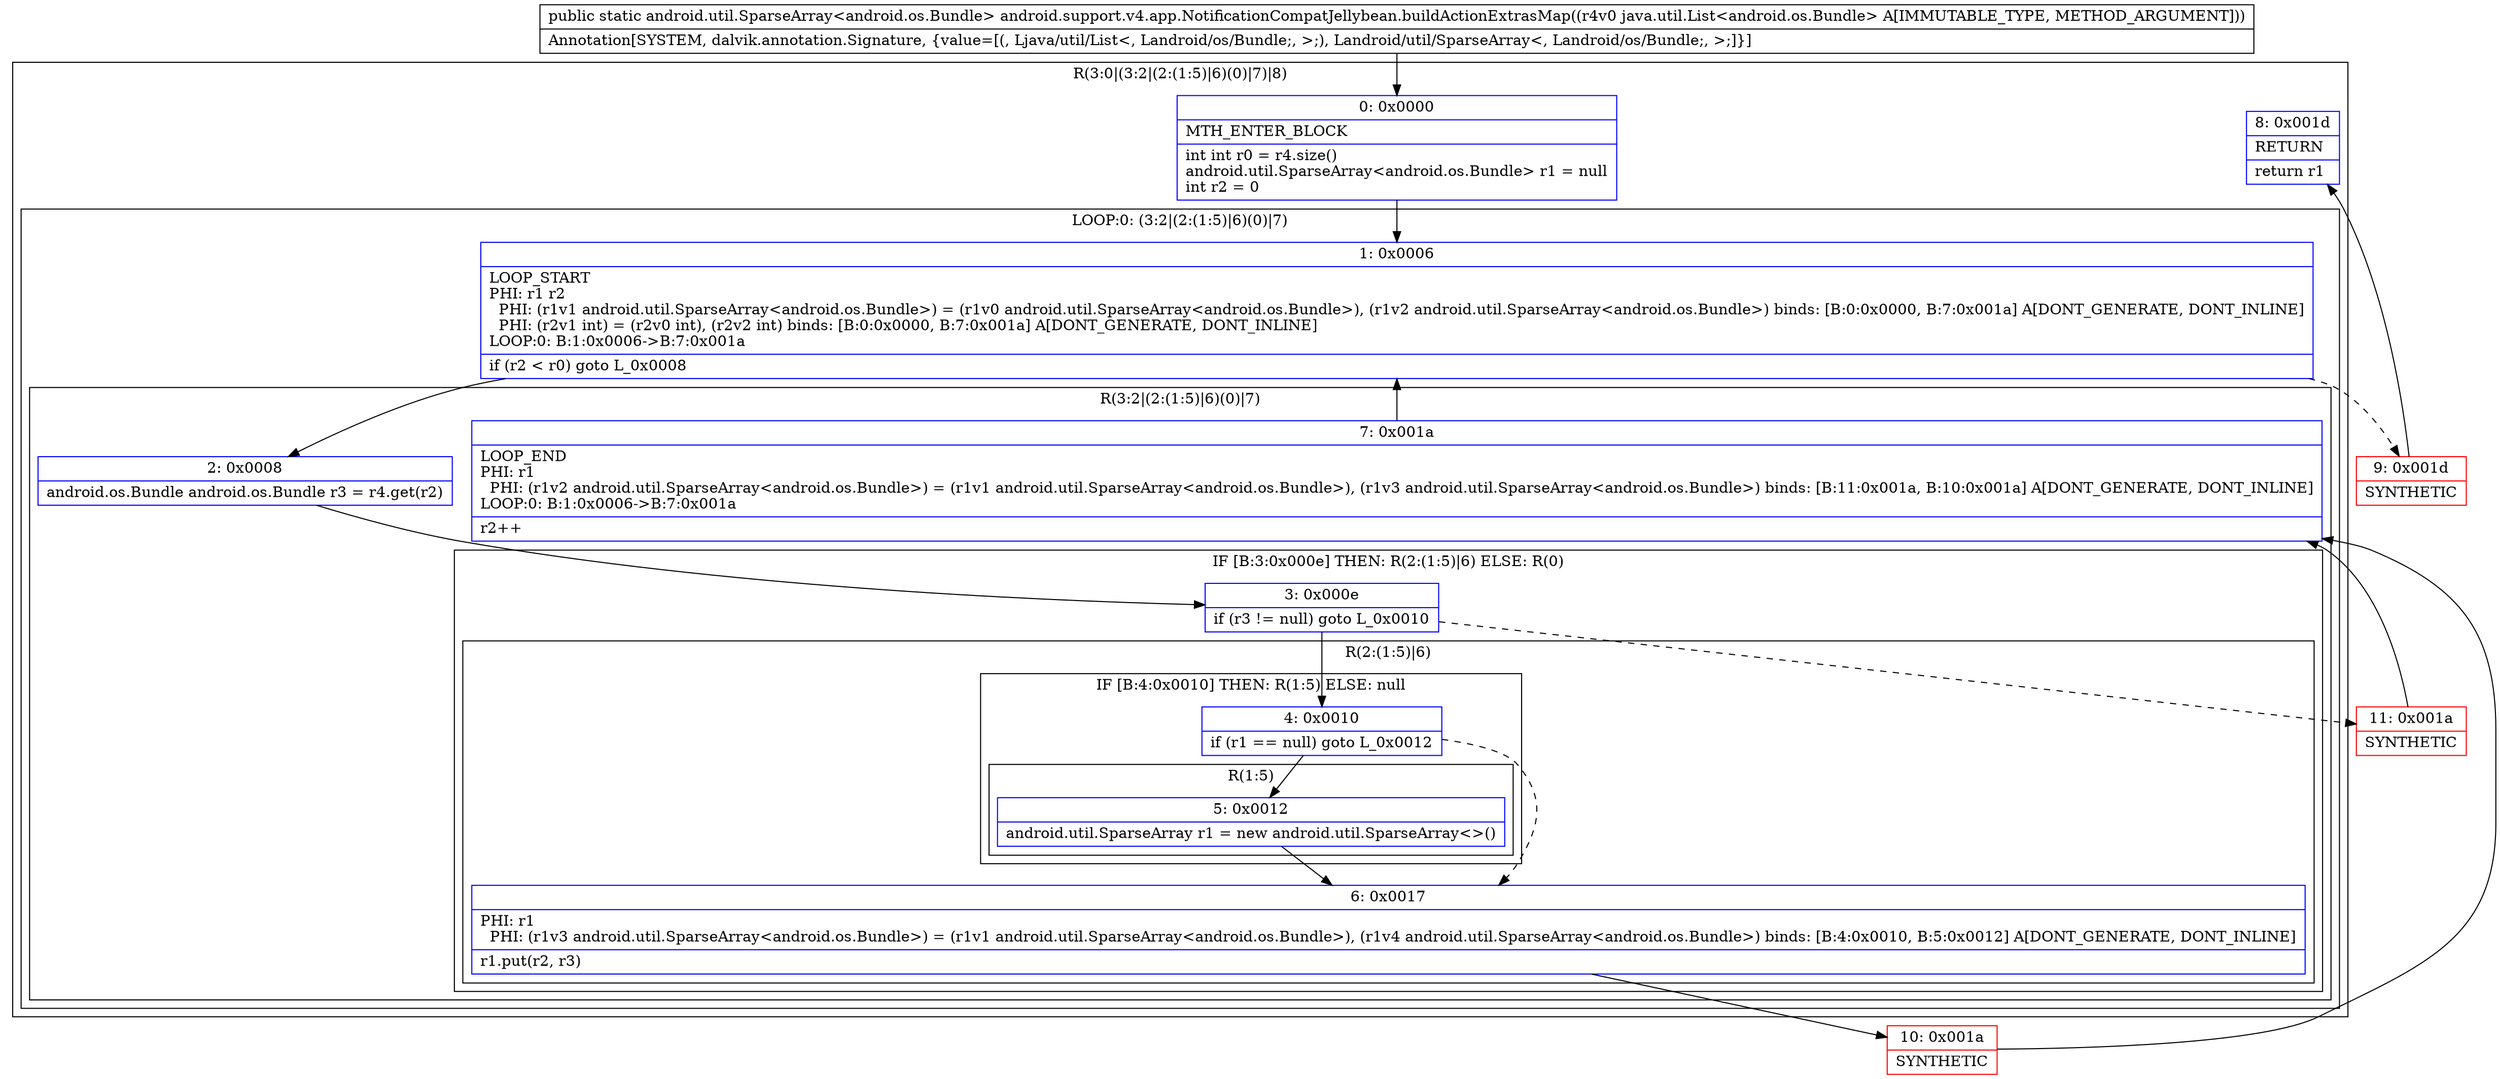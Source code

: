 digraph "CFG forandroid.support.v4.app.NotificationCompatJellybean.buildActionExtrasMap(Ljava\/util\/List;)Landroid\/util\/SparseArray;" {
subgraph cluster_Region_1869262478 {
label = "R(3:0|(3:2|(2:(1:5)|6)(0)|7)|8)";
node [shape=record,color=blue];
Node_0 [shape=record,label="{0\:\ 0x0000|MTH_ENTER_BLOCK\l|int int r0 = r4.size()\landroid.util.SparseArray\<android.os.Bundle\> r1 = null\lint r2 = 0\l}"];
subgraph cluster_LoopRegion_1909527843 {
label = "LOOP:0: (3:2|(2:(1:5)|6)(0)|7)";
node [shape=record,color=blue];
Node_1 [shape=record,label="{1\:\ 0x0006|LOOP_START\lPHI: r1 r2 \l  PHI: (r1v1 android.util.SparseArray\<android.os.Bundle\>) = (r1v0 android.util.SparseArray\<android.os.Bundle\>), (r1v2 android.util.SparseArray\<android.os.Bundle\>) binds: [B:0:0x0000, B:7:0x001a] A[DONT_GENERATE, DONT_INLINE]\l  PHI: (r2v1 int) = (r2v0 int), (r2v2 int) binds: [B:0:0x0000, B:7:0x001a] A[DONT_GENERATE, DONT_INLINE]\lLOOP:0: B:1:0x0006\-\>B:7:0x001a\l|if (r2 \< r0) goto L_0x0008\l}"];
subgraph cluster_Region_2125192858 {
label = "R(3:2|(2:(1:5)|6)(0)|7)";
node [shape=record,color=blue];
Node_2 [shape=record,label="{2\:\ 0x0008|android.os.Bundle android.os.Bundle r3 = r4.get(r2)\l}"];
subgraph cluster_IfRegion_1312833064 {
label = "IF [B:3:0x000e] THEN: R(2:(1:5)|6) ELSE: R(0)";
node [shape=record,color=blue];
Node_3 [shape=record,label="{3\:\ 0x000e|if (r3 != null) goto L_0x0010\l}"];
subgraph cluster_Region_128629569 {
label = "R(2:(1:5)|6)";
node [shape=record,color=blue];
subgraph cluster_IfRegion_1024359600 {
label = "IF [B:4:0x0010] THEN: R(1:5) ELSE: null";
node [shape=record,color=blue];
Node_4 [shape=record,label="{4\:\ 0x0010|if (r1 == null) goto L_0x0012\l}"];
subgraph cluster_Region_1572715715 {
label = "R(1:5)";
node [shape=record,color=blue];
Node_5 [shape=record,label="{5\:\ 0x0012|android.util.SparseArray r1 = new android.util.SparseArray\<\>()\l}"];
}
}
Node_6 [shape=record,label="{6\:\ 0x0017|PHI: r1 \l  PHI: (r1v3 android.util.SparseArray\<android.os.Bundle\>) = (r1v1 android.util.SparseArray\<android.os.Bundle\>), (r1v4 android.util.SparseArray\<android.os.Bundle\>) binds: [B:4:0x0010, B:5:0x0012] A[DONT_GENERATE, DONT_INLINE]\l|r1.put(r2, r3)\l}"];
}
subgraph cluster_Region_317550098 {
label = "R(0)";
node [shape=record,color=blue];
}
}
Node_7 [shape=record,label="{7\:\ 0x001a|LOOP_END\lPHI: r1 \l  PHI: (r1v2 android.util.SparseArray\<android.os.Bundle\>) = (r1v1 android.util.SparseArray\<android.os.Bundle\>), (r1v3 android.util.SparseArray\<android.os.Bundle\>) binds: [B:11:0x001a, B:10:0x001a] A[DONT_GENERATE, DONT_INLINE]\lLOOP:0: B:1:0x0006\-\>B:7:0x001a\l|r2++\l}"];
}
}
Node_8 [shape=record,label="{8\:\ 0x001d|RETURN\l|return r1\l}"];
}
Node_9 [shape=record,color=red,label="{9\:\ 0x001d|SYNTHETIC\l}"];
Node_10 [shape=record,color=red,label="{10\:\ 0x001a|SYNTHETIC\l}"];
Node_11 [shape=record,color=red,label="{11\:\ 0x001a|SYNTHETIC\l}"];
MethodNode[shape=record,label="{public static android.util.SparseArray\<android.os.Bundle\> android.support.v4.app.NotificationCompatJellybean.buildActionExtrasMap((r4v0 java.util.List\<android.os.Bundle\> A[IMMUTABLE_TYPE, METHOD_ARGUMENT]))  | Annotation[SYSTEM, dalvik.annotation.Signature, \{value=[(, Ljava\/util\/List\<, Landroid\/os\/Bundle;, \>;), Landroid\/util\/SparseArray\<, Landroid\/os\/Bundle;, \>;]\}]\l}"];
MethodNode -> Node_0;
Node_0 -> Node_1;
Node_1 -> Node_2;
Node_1 -> Node_9[style=dashed];
Node_2 -> Node_3;
Node_3 -> Node_4;
Node_3 -> Node_11[style=dashed];
Node_4 -> Node_5;
Node_4 -> Node_6[style=dashed];
Node_5 -> Node_6;
Node_6 -> Node_10;
Node_7 -> Node_1;
Node_9 -> Node_8;
Node_10 -> Node_7;
Node_11 -> Node_7;
}


